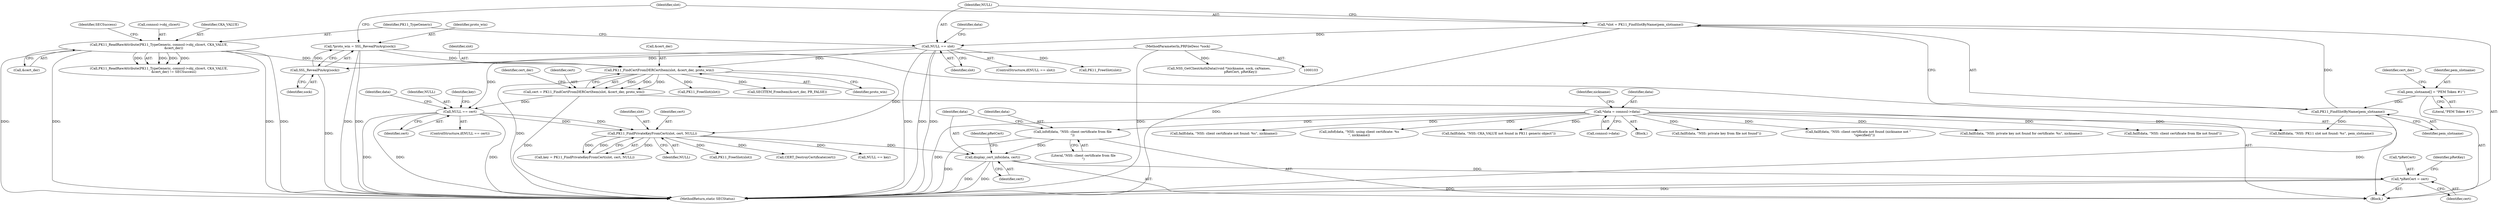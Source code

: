digraph "0_curl_curl-7_50_2~32@pointer" {
"1000228" [label="(Call,display_cert_info(data, cert))"];
"1000225" [label="(Call,infof(data, \"NSS: client certificate from file\n\"))"];
"1000117" [label="(Call,*data = connssl->data)"];
"1000207" [label="(Call,PK11_FindPrivateKeyFromCert(slot, cert, NULL))"];
"1000184" [label="(Call,PK11_FindCertFromDERCertItem(slot, &cert_der, proto_win))"];
"1000153" [label="(Call,NULL == slot)"];
"1000148" [label="(Call,*slot = PK11_FindSlotByName(pem_slotname))"];
"1000150" [label="(Call,PK11_FindSlotByName(pem_slotname))"];
"1000134" [label="(Call,pem_slotname[] = \"PEM Token #1\")"];
"1000165" [label="(Call,PK11_ReadRawAttribute(PK11_TypeGeneric, connssl->obj_clicert, CKA_VALUE,\n                             &cert_der))"];
"1000141" [label="(Call,*proto_win = SSL_RevealPinArg(sock))"];
"1000143" [label="(Call,SSL_RevealPinArg(sock))"];
"1000105" [label="(MethodParameterIn,PRFileDesc *sock)"];
"1000194" [label="(Call,NULL == cert)"];
"1000182" [label="(Call,cert = PK11_FindCertFromDERCertItem(slot, &cert_der, proto_win))"];
"1000231" [label="(Call,*pRetCert = cert)"];
"1000205" [label="(Call,key = PK11_FindPrivateKeyFromCert(slot, cert, NULL))"];
"1000154" [label="(Identifier,NULL)"];
"1000135" [label="(Identifier,pem_slotname)"];
"1000201" [label="(Call,PK11_FreeSlot(slot))"];
"1000142" [label="(Identifier,proto_win)"];
"1000189" [label="(Call,SECITEM_FreeItem(&cert_der, PR_FALSE))"];
"1000148" [label="(Call,*slot = PK11_FindSlotByName(pem_slotname))"];
"1000228" [label="(Call,display_cert_info(data, cert))"];
"1000195" [label="(Identifier,NULL)"];
"1000227" [label="(Literal,\"NSS: client certificate from file\n\")"];
"1000185" [label="(Identifier,slot)"];
"1000245" [label="(Call,NSS_GetClientAuthData((void *)nickname, sock, caNames,\n                                          pRetCert, pRetKey))"];
"1000234" [label="(Identifier,cert)"];
"1000175" [label="(Call,failf(data, \"NSS: CKA_VALUE not found in PK11 generic object\"))"];
"1000193" [label="(ControlStructure,if(NULL == cert))"];
"1000208" [label="(Identifier,slot)"];
"1000182" [label="(Call,cert = PK11_FindCertFromDERCertItem(slot, &cert_der, proto_win))"];
"1000119" [label="(Call,connssl->data)"];
"1000117" [label="(Call,*data = connssl->data)"];
"1000229" [label="(Identifier,data)"];
"1000109" [label="(Block,)"];
"1000149" [label="(Identifier,slot)"];
"1000196" [label="(Identifier,cert)"];
"1000155" [label="(Identifier,slot)"];
"1000211" [label="(Call,PK11_FreeSlot(slot))"];
"1000226" [label="(Identifier,data)"];
"1000218" [label="(Call,failf(data, \"NSS: private key from file not found\"))"];
"1000139" [label="(Identifier,cert_der)"];
"1000307" [label="(MethodReturn,static SECStatus)"];
"1000171" [label="(Call,&cert_der)"];
"1000233" [label="(Identifier,pRetCert)"];
"1000166" [label="(Identifier,PK11_TypeGeneric)"];
"1000225" [label="(Call,infof(data, \"NSS: client certificate from file\n\"))"];
"1000152" [label="(ControlStructure,if(NULL == slot))"];
"1000170" [label="(Identifier,CKA_VALUE)"];
"1000206" [label="(Identifier,key)"];
"1000237" [label="(Identifier,pRetKey)"];
"1000209" [label="(Identifier,cert)"];
"1000178" [label="(Call,PK11_FreeSlot(slot))"];
"1000262" [label="(Call,failf(data, \"NSS: client certificate not found (nickname not \"\n            \"specified)\"))"];
"1000151" [label="(Identifier,pem_slotname)"];
"1000186" [label="(Call,&cert_der)"];
"1000153" [label="(Call,NULL == slot)"];
"1000144" [label="(Identifier,sock)"];
"1000143" [label="(Call,SSL_RevealPinArg(sock))"];
"1000150" [label="(Call,PK11_FindSlotByName(pem_slotname))"];
"1000164" [label="(Call,PK11_ReadRawAttribute(PK11_TypeGeneric, connssl->obj_clicert, CKA_VALUE,\n                             &cert_der) != SECSuccess)"];
"1000173" [label="(Identifier,SECSuccess)"];
"1000232" [label="(Call,*pRetCert)"];
"1000132" [label="(Block,)"];
"1000118" [label="(Identifier,data)"];
"1000207" [label="(Call,PK11_FindPrivateKeyFromCert(slot, cert, NULL))"];
"1000221" [label="(Call,CERT_DestroyCertificate(cert))"];
"1000291" [label="(Call,failf(data, \"NSS: private key not found for certificate: %s\", nickname))"];
"1000165" [label="(Call,PK11_ReadRawAttribute(PK11_TypeGeneric, connssl->obj_clicert, CKA_VALUE,\n                             &cert_der))"];
"1000199" [label="(Identifier,data)"];
"1000141" [label="(Call,*proto_win = SSL_RevealPinArg(sock))"];
"1000231" [label="(Call,*pRetCert = cert)"];
"1000198" [label="(Call,failf(data, \"NSS: client certificate from file not found\"))"];
"1000230" [label="(Identifier,cert)"];
"1000194" [label="(Call,NULL == cert)"];
"1000105" [label="(MethodParameterIn,PRFileDesc *sock)"];
"1000266" [label="(Call,failf(data, \"NSS: client certificate not found: %s\", nickname))"];
"1000158" [label="(Identifier,data)"];
"1000184" [label="(Call,PK11_FindCertFromDERCertItem(slot, &cert_der, proto_win))"];
"1000191" [label="(Identifier,cert_der)"];
"1000210" [label="(Identifier,NULL)"];
"1000124" [label="(Identifier,nickname)"];
"1000297" [label="(Call,infof(data, \"NSS: using client certificate: %s\n\", nickname))"];
"1000136" [label="(Literal,\"PEM Token #1\")"];
"1000157" [label="(Call,failf(data, \"NSS: PK11 slot not found: %s\", pem_slotname))"];
"1000214" [label="(Call,NULL == key)"];
"1000134" [label="(Call,pem_slotname[] = \"PEM Token #1\")"];
"1000167" [label="(Call,connssl->obj_clicert)"];
"1000183" [label="(Identifier,cert)"];
"1000188" [label="(Identifier,proto_win)"];
"1000228" -> "1000132"  [label="AST: "];
"1000228" -> "1000230"  [label="CFG: "];
"1000229" -> "1000228"  [label="AST: "];
"1000230" -> "1000228"  [label="AST: "];
"1000233" -> "1000228"  [label="CFG: "];
"1000228" -> "1000307"  [label="DDG: "];
"1000228" -> "1000307"  [label="DDG: "];
"1000225" -> "1000228"  [label="DDG: "];
"1000207" -> "1000228"  [label="DDG: "];
"1000228" -> "1000231"  [label="DDG: "];
"1000225" -> "1000132"  [label="AST: "];
"1000225" -> "1000227"  [label="CFG: "];
"1000226" -> "1000225"  [label="AST: "];
"1000227" -> "1000225"  [label="AST: "];
"1000229" -> "1000225"  [label="CFG: "];
"1000225" -> "1000307"  [label="DDG: "];
"1000117" -> "1000225"  [label="DDG: "];
"1000117" -> "1000109"  [label="AST: "];
"1000117" -> "1000119"  [label="CFG: "];
"1000118" -> "1000117"  [label="AST: "];
"1000119" -> "1000117"  [label="AST: "];
"1000124" -> "1000117"  [label="CFG: "];
"1000117" -> "1000307"  [label="DDG: "];
"1000117" -> "1000157"  [label="DDG: "];
"1000117" -> "1000175"  [label="DDG: "];
"1000117" -> "1000198"  [label="DDG: "];
"1000117" -> "1000218"  [label="DDG: "];
"1000117" -> "1000262"  [label="DDG: "];
"1000117" -> "1000266"  [label="DDG: "];
"1000117" -> "1000291"  [label="DDG: "];
"1000117" -> "1000297"  [label="DDG: "];
"1000207" -> "1000205"  [label="AST: "];
"1000207" -> "1000210"  [label="CFG: "];
"1000208" -> "1000207"  [label="AST: "];
"1000209" -> "1000207"  [label="AST: "];
"1000210" -> "1000207"  [label="AST: "];
"1000205" -> "1000207"  [label="CFG: "];
"1000207" -> "1000205"  [label="DDG: "];
"1000207" -> "1000205"  [label="DDG: "];
"1000207" -> "1000205"  [label="DDG: "];
"1000184" -> "1000207"  [label="DDG: "];
"1000194" -> "1000207"  [label="DDG: "];
"1000194" -> "1000207"  [label="DDG: "];
"1000207" -> "1000211"  [label="DDG: "];
"1000207" -> "1000214"  [label="DDG: "];
"1000207" -> "1000221"  [label="DDG: "];
"1000184" -> "1000182"  [label="AST: "];
"1000184" -> "1000188"  [label="CFG: "];
"1000185" -> "1000184"  [label="AST: "];
"1000186" -> "1000184"  [label="AST: "];
"1000188" -> "1000184"  [label="AST: "];
"1000182" -> "1000184"  [label="CFG: "];
"1000184" -> "1000307"  [label="DDG: "];
"1000184" -> "1000182"  [label="DDG: "];
"1000184" -> "1000182"  [label="DDG: "];
"1000184" -> "1000182"  [label="DDG: "];
"1000153" -> "1000184"  [label="DDG: "];
"1000165" -> "1000184"  [label="DDG: "];
"1000141" -> "1000184"  [label="DDG: "];
"1000184" -> "1000189"  [label="DDG: "];
"1000184" -> "1000201"  [label="DDG: "];
"1000153" -> "1000152"  [label="AST: "];
"1000153" -> "1000155"  [label="CFG: "];
"1000154" -> "1000153"  [label="AST: "];
"1000155" -> "1000153"  [label="AST: "];
"1000158" -> "1000153"  [label="CFG: "];
"1000166" -> "1000153"  [label="CFG: "];
"1000153" -> "1000307"  [label="DDG: "];
"1000153" -> "1000307"  [label="DDG: "];
"1000153" -> "1000307"  [label="DDG: "];
"1000148" -> "1000153"  [label="DDG: "];
"1000153" -> "1000178"  [label="DDG: "];
"1000153" -> "1000194"  [label="DDG: "];
"1000148" -> "1000132"  [label="AST: "];
"1000148" -> "1000150"  [label="CFG: "];
"1000149" -> "1000148"  [label="AST: "];
"1000150" -> "1000148"  [label="AST: "];
"1000154" -> "1000148"  [label="CFG: "];
"1000148" -> "1000307"  [label="DDG: "];
"1000150" -> "1000148"  [label="DDG: "];
"1000150" -> "1000151"  [label="CFG: "];
"1000151" -> "1000150"  [label="AST: "];
"1000150" -> "1000307"  [label="DDG: "];
"1000134" -> "1000150"  [label="DDG: "];
"1000150" -> "1000157"  [label="DDG: "];
"1000134" -> "1000132"  [label="AST: "];
"1000134" -> "1000136"  [label="CFG: "];
"1000135" -> "1000134"  [label="AST: "];
"1000136" -> "1000134"  [label="AST: "];
"1000139" -> "1000134"  [label="CFG: "];
"1000165" -> "1000164"  [label="AST: "];
"1000165" -> "1000171"  [label="CFG: "];
"1000166" -> "1000165"  [label="AST: "];
"1000167" -> "1000165"  [label="AST: "];
"1000170" -> "1000165"  [label="AST: "];
"1000171" -> "1000165"  [label="AST: "];
"1000173" -> "1000165"  [label="CFG: "];
"1000165" -> "1000307"  [label="DDG: "];
"1000165" -> "1000307"  [label="DDG: "];
"1000165" -> "1000307"  [label="DDG: "];
"1000165" -> "1000307"  [label="DDG: "];
"1000165" -> "1000164"  [label="DDG: "];
"1000165" -> "1000164"  [label="DDG: "];
"1000165" -> "1000164"  [label="DDG: "];
"1000165" -> "1000164"  [label="DDG: "];
"1000141" -> "1000132"  [label="AST: "];
"1000141" -> "1000143"  [label="CFG: "];
"1000142" -> "1000141"  [label="AST: "];
"1000143" -> "1000141"  [label="AST: "];
"1000149" -> "1000141"  [label="CFG: "];
"1000141" -> "1000307"  [label="DDG: "];
"1000141" -> "1000307"  [label="DDG: "];
"1000143" -> "1000141"  [label="DDG: "];
"1000143" -> "1000144"  [label="CFG: "];
"1000144" -> "1000143"  [label="AST: "];
"1000143" -> "1000307"  [label="DDG: "];
"1000105" -> "1000143"  [label="DDG: "];
"1000105" -> "1000103"  [label="AST: "];
"1000105" -> "1000307"  [label="DDG: "];
"1000105" -> "1000245"  [label="DDG: "];
"1000194" -> "1000193"  [label="AST: "];
"1000194" -> "1000196"  [label="CFG: "];
"1000195" -> "1000194"  [label="AST: "];
"1000196" -> "1000194"  [label="AST: "];
"1000199" -> "1000194"  [label="CFG: "];
"1000206" -> "1000194"  [label="CFG: "];
"1000194" -> "1000307"  [label="DDG: "];
"1000194" -> "1000307"  [label="DDG: "];
"1000194" -> "1000307"  [label="DDG: "];
"1000182" -> "1000194"  [label="DDG: "];
"1000182" -> "1000132"  [label="AST: "];
"1000183" -> "1000182"  [label="AST: "];
"1000191" -> "1000182"  [label="CFG: "];
"1000182" -> "1000307"  [label="DDG: "];
"1000231" -> "1000132"  [label="AST: "];
"1000231" -> "1000234"  [label="CFG: "];
"1000232" -> "1000231"  [label="AST: "];
"1000234" -> "1000231"  [label="AST: "];
"1000237" -> "1000231"  [label="CFG: "];
"1000231" -> "1000307"  [label="DDG: "];
"1000231" -> "1000307"  [label="DDG: "];
}
